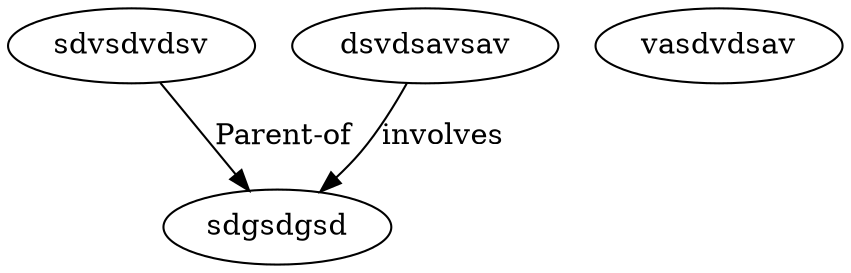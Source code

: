 digraph "bop-map" {
	graph [_gxl_hypergraph=false];
	subgraph "1_subgraph" {
		graph [_gxl_hypergraph=false];
		sdvsdvdsv		 [URL="/bodb/bop/1/"];
	}
	subgraph "107_subgraph" {
		graph [_gxl_hypergraph=false];
		sdgsdgsd		 [URL="/bodb/bop/107/"];
	}
	subgraph "1494_subgraph" {
		graph [_gxl_hypergraph=false];
		dsvdsavsav		 [URL="/bodb/bop/1494/"];
	}
	subgraph "1569_subgraph" {
		graph [_gxl_hypergraph=false];
		vasdvdsav		 [URL="/bodb/bop/1569/"];
	}
	sdvsdvdsv -> sdgsdgsd	 [_gxl_id="107-1",
		label="Parent-of"];
	dsvdsavsav -> sdgsdgsd	 [_gxl_id="107-1494",
		label=involves];
}
